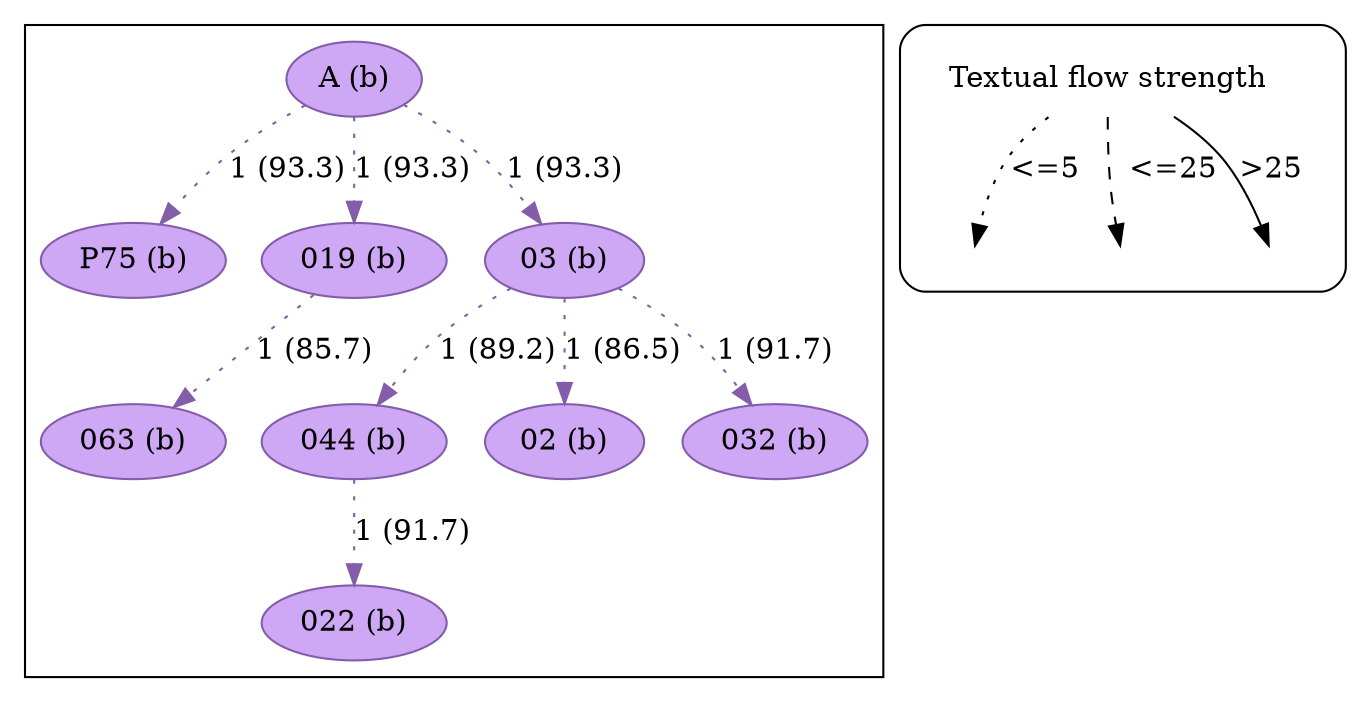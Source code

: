 strict digraph  {
	node [label="\N"];
	subgraph cluster_reading {
		044		 [color="#835da9",
			fillcolor="#CEA8F4",
			label="044 (b)",
			style=filled];
		022		 [color="#835da9",
			fillcolor="#CEA8F4",
			label="022 (b)",
			style=filled];
		044 -> 022		 [color="#835da9",
			label="1 (91.7)",
			style=dotted];
		A		 [color="#835da9",
			fillcolor="#CEA8F4",
			label="A (b)",
			style=filled];
		P75		 [color="#835da9",
			fillcolor="#CEA8F4",
			label="P75 (b)",
			style=filled];
		A -> P75		 [color="#835da9",
			label="1 (93.3)",
			style=dotted];
		019		 [color="#835da9",
			fillcolor="#CEA8F4",
			label="019 (b)",
			style=filled];
		A -> 019		 [color="#835da9",
			label="1 (93.3)",
			style=dotted];
		03		 [color="#835da9",
			fillcolor="#CEA8F4",
			label="03 (b)",
			style=filled];
		A -> 03		 [color="#835da9",
			label="1 (93.3)",
			style=dotted];
		063		 [color="#835da9",
			fillcolor="#CEA8F4",
			label="063 (b)",
			style=filled];
		019 -> 063		 [color="#835da9",
			label="1 (85.7)",
			style=dotted];
		03 -> 044		 [color="#835da9",
			label="1 (89.2)",
			style=dotted];
		02		 [color="#835da9",
			fillcolor="#CEA8F4",
			label="02 (b)",
			style=filled];
		03 -> 02		 [color="#835da9",
			label="1 (86.5)",
			style=dotted];
		032		 [color="#835da9",
			fillcolor="#CEA8F4",
			label="032 (b)",
			style=filled];
		03 -> 032		 [color="#835da9",
			label="1 (91.7)",
			style=dotted];
	}
	subgraph cluster_legend {
		graph [style=rounded];
		leg_s		 [label="Textual flow strength",
			shape=plaintext];
		leg_e1		 [fixedsize=True,
			height=0.2,
			label="",
			style=invis];
		leg_s -> leg_e1		 [label="<=5  ",
			style=dotted];
		leg_e2		 [fixedsize=True,
			height=0.2,
			label="",
			style=invis];
		leg_s -> leg_e2		 [label="  <=25",
			style=dashed];
		leg_e3		 [fixedsize=True,
			height=0.2,
			label="",
			style=invis];
		leg_s -> leg_e3		 [label=">25",
			style=solid];
	}
}
